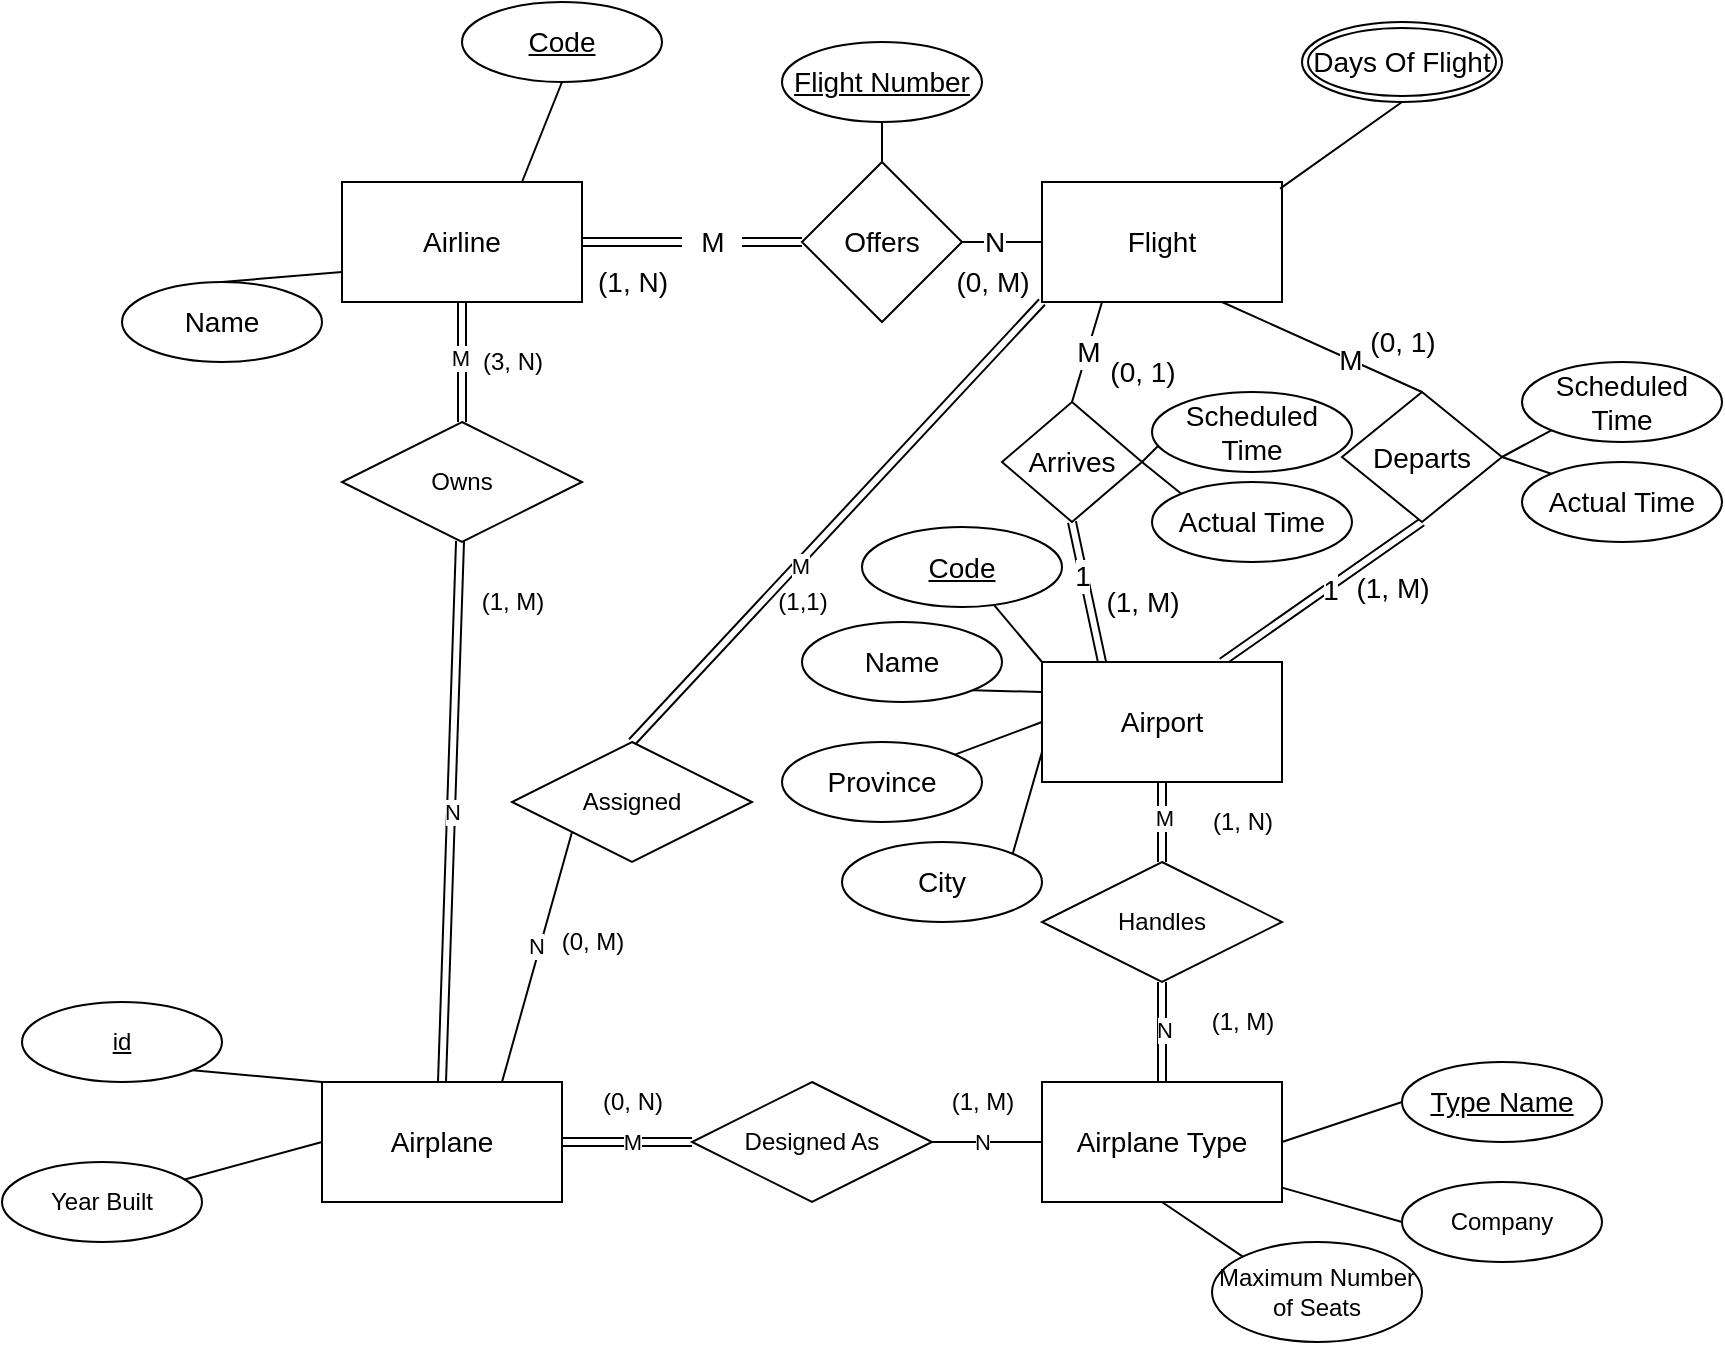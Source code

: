 <mxfile version="14.2.6" type="github">
  <diagram id="R2lEEEUBdFMjLlhIrx00" name="Page-1">
    <mxGraphModel dx="678" dy="341" grid="1" gridSize="10" guides="1" tooltips="1" connect="1" arrows="1" fold="1" page="1" pageScale="1" pageWidth="850" pageHeight="1100" math="0" shadow="0" extFonts="Permanent Marker^https://fonts.googleapis.com/css?family=Permanent+Marker">
      <root>
        <mxCell id="0" />
        <mxCell id="1" parent="0" />
        <mxCell id="gpKXnY4kMoM4G_EcG0RX-16" value="" style="edgeStyle=none;shape=link;rounded=0;orthogonalLoop=1;jettySize=auto;html=1;" edge="1" parent="1" source="889HRzhokT1V8vw9vYlZ-7" target="gpKXnY4kMoM4G_EcG0RX-14">
          <mxGeometry relative="1" as="geometry" />
        </mxCell>
        <mxCell id="gpKXnY4kMoM4G_EcG0RX-17" value="M" style="edgeLabel;html=1;align=center;verticalAlign=middle;resizable=0;points=[];" vertex="1" connectable="0" parent="gpKXnY4kMoM4G_EcG0RX-16">
          <mxGeometry x="-0.087" y="-1" relative="1" as="geometry">
            <mxPoint as="offset" />
          </mxGeometry>
        </mxCell>
        <mxCell id="889HRzhokT1V8vw9vYlZ-7" value="Airline" style="whiteSpace=wrap;html=1;align=center;fontSize=14;" parent="1" vertex="1">
          <mxGeometry x="190" y="360" width="120" height="60" as="geometry" />
        </mxCell>
        <mxCell id="889HRzhokT1V8vw9vYlZ-8" value="&lt;div&gt;Name&lt;/div&gt;" style="ellipse;whiteSpace=wrap;html=1;align=center;fontSize=14;" parent="1" vertex="1">
          <mxGeometry x="80" y="410" width="100" height="40" as="geometry" />
        </mxCell>
        <mxCell id="889HRzhokT1V8vw9vYlZ-9" value="Code " style="ellipse;whiteSpace=wrap;html=1;align=center;fontStyle=4;fontSize=14;" parent="1" vertex="1">
          <mxGeometry x="250" y="270" width="100" height="40" as="geometry" />
        </mxCell>
        <mxCell id="889HRzhokT1V8vw9vYlZ-11" value="" style="endArrow=none;html=1;rounded=0;fontSize=14;entryX=0.5;entryY=1;entryDx=0;entryDy=0;exitX=0.75;exitY=0;exitDx=0;exitDy=0;" parent="1" target="889HRzhokT1V8vw9vYlZ-9" edge="1" source="889HRzhokT1V8vw9vYlZ-7">
          <mxGeometry relative="1" as="geometry">
            <mxPoint x="300" y="420" as="sourcePoint" />
            <mxPoint x="460" y="420" as="targetPoint" />
          </mxGeometry>
        </mxCell>
        <mxCell id="889HRzhokT1V8vw9vYlZ-12" value="" style="endArrow=none;html=1;rounded=0;fontSize=14;exitX=0;exitY=0.75;exitDx=0;exitDy=0;entryX=0.5;entryY=0;entryDx=0;entryDy=0;" parent="1" source="889HRzhokT1V8vw9vYlZ-7" target="889HRzhokT1V8vw9vYlZ-8" edge="1">
          <mxGeometry relative="1" as="geometry">
            <mxPoint x="-10" y="490" as="sourcePoint" />
            <mxPoint x="150" y="490" as="targetPoint" />
          </mxGeometry>
        </mxCell>
        <mxCell id="889HRzhokT1V8vw9vYlZ-13" value="" style="endArrow=none;html=1;rounded=0;fontSize=14;exitX=1;exitY=0.5;exitDx=0;exitDy=0;" parent="1" source="889HRzhokT1V8vw9vYlZ-14" edge="1">
          <mxGeometry relative="1" as="geometry">
            <mxPoint x="380" y="380" as="sourcePoint" />
            <mxPoint x="540" y="390" as="targetPoint" />
          </mxGeometry>
        </mxCell>
        <mxCell id="889HRzhokT1V8vw9vYlZ-48" value="N" style="edgeLabel;html=1;align=center;verticalAlign=middle;resizable=0;points=[];fontSize=14;" parent="889HRzhokT1V8vw9vYlZ-13" vertex="1" connectable="0">
          <mxGeometry x="-0.236" relative="1" as="geometry">
            <mxPoint as="offset" />
          </mxGeometry>
        </mxCell>
        <mxCell id="889HRzhokT1V8vw9vYlZ-14" value="&lt;div&gt;Offers&lt;/div&gt;" style="rhombus;whiteSpace=wrap;html=1;fontSize=14;" parent="1" vertex="1">
          <mxGeometry x="420" y="350" width="80" height="80" as="geometry" />
        </mxCell>
        <mxCell id="889HRzhokT1V8vw9vYlZ-15" value="" style="endArrow=none;html=1;rounded=0;fontSize=14;exitX=1;exitY=0.5;exitDx=0;exitDy=0;shape=link;" parent="1" source="889HRzhokT1V8vw9vYlZ-42" target="889HRzhokT1V8vw9vYlZ-14" edge="1">
          <mxGeometry relative="1" as="geometry">
            <mxPoint x="350" y="390" as="sourcePoint" />
            <mxPoint x="540" y="390" as="targetPoint" />
          </mxGeometry>
        </mxCell>
        <mxCell id="gpKXnY4kMoM4G_EcG0RX-35" style="edgeStyle=none;shape=link;rounded=0;orthogonalLoop=1;jettySize=auto;html=1;exitX=0;exitY=1;exitDx=0;exitDy=0;endArrow=none;endFill=0;entryX=0.5;entryY=0;entryDx=0;entryDy=0;" edge="1" parent="1" source="889HRzhokT1V8vw9vYlZ-21" target="gpKXnY4kMoM4G_EcG0RX-37">
          <mxGeometry relative="1" as="geometry">
            <mxPoint x="380" y="610" as="targetPoint" />
          </mxGeometry>
        </mxCell>
        <mxCell id="gpKXnY4kMoM4G_EcG0RX-38" value="M" style="edgeLabel;html=1;align=center;verticalAlign=middle;resizable=0;points=[];" vertex="1" connectable="0" parent="gpKXnY4kMoM4G_EcG0RX-35">
          <mxGeometry x="0.188" y="1" relative="1" as="geometry">
            <mxPoint as="offset" />
          </mxGeometry>
        </mxCell>
        <mxCell id="889HRzhokT1V8vw9vYlZ-21" value="Flight" style="whiteSpace=wrap;html=1;align=center;fontSize=14;" parent="1" vertex="1">
          <mxGeometry x="540" y="360" width="120" height="60" as="geometry" />
        </mxCell>
        <mxCell id="889HRzhokT1V8vw9vYlZ-28" value="Days Of Flight" style="ellipse;shape=doubleEllipse;margin=3;whiteSpace=wrap;html=1;align=center;fontSize=14;" parent="1" vertex="1">
          <mxGeometry x="670" y="280" width="100" height="40" as="geometry" />
        </mxCell>
        <mxCell id="889HRzhokT1V8vw9vYlZ-29" value="" style="endArrow=none;html=1;rounded=0;fontSize=14;entryX=0.5;entryY=1;entryDx=0;entryDy=0;exitX=0.992;exitY=0.055;exitDx=0;exitDy=0;exitPerimeter=0;" parent="1" source="889HRzhokT1V8vw9vYlZ-21" target="889HRzhokT1V8vw9vYlZ-28" edge="1">
          <mxGeometry relative="1" as="geometry">
            <mxPoint x="610" y="470" as="sourcePoint" />
            <mxPoint x="820" y="420" as="targetPoint" />
          </mxGeometry>
        </mxCell>
        <mxCell id="889HRzhokT1V8vw9vYlZ-76" style="edgeStyle=none;rounded=0;orthogonalLoop=1;jettySize=auto;html=1;exitX=1;exitY=0.5;exitDx=0;exitDy=0;endArrow=none;endFill=0;fontSize=14;" parent="1" source="889HRzhokT1V8vw9vYlZ-34" edge="1">
          <mxGeometry relative="1" as="geometry">
            <mxPoint x="600" y="490" as="targetPoint" />
          </mxGeometry>
        </mxCell>
        <mxCell id="889HRzhokT1V8vw9vYlZ-78" style="edgeStyle=none;rounded=0;orthogonalLoop=1;jettySize=auto;html=1;exitX=1;exitY=0.5;exitDx=0;exitDy=0;endArrow=none;endFill=0;fontSize=14;entryX=0;entryY=0;entryDx=0;entryDy=0;" parent="1" source="889HRzhokT1V8vw9vYlZ-34" target="889HRzhokT1V8vw9vYlZ-79" edge="1">
          <mxGeometry relative="1" as="geometry">
            <mxPoint x="600" y="510" as="targetPoint" />
          </mxGeometry>
        </mxCell>
        <mxCell id="889HRzhokT1V8vw9vYlZ-34" value="Arrives" style="shape=rhombus;perimeter=rhombusPerimeter;whiteSpace=wrap;html=1;align=center;fontSize=14;" parent="1" vertex="1">
          <mxGeometry x="520" y="470" width="70" height="60" as="geometry" />
        </mxCell>
        <mxCell id="889HRzhokT1V8vw9vYlZ-38" value="" style="endArrow=none;html=1;rounded=0;fontSize=14;exitX=0.25;exitY=1;exitDx=0;exitDy=0;entryX=0.5;entryY=0;entryDx=0;entryDy=0;" parent="1" source="889HRzhokT1V8vw9vYlZ-21" target="889HRzhokT1V8vw9vYlZ-34" edge="1">
          <mxGeometry relative="1" as="geometry">
            <mxPoint x="440" y="240" as="sourcePoint" />
            <mxPoint x="600" y="240" as="targetPoint" />
          </mxGeometry>
        </mxCell>
        <mxCell id="889HRzhokT1V8vw9vYlZ-62" value="M" style="edgeLabel;html=1;align=center;verticalAlign=middle;resizable=0;points=[];fontSize=14;" parent="889HRzhokT1V8vw9vYlZ-38" vertex="1" connectable="0">
          <mxGeometry x="-0.01" relative="1" as="geometry">
            <mxPoint as="offset" />
          </mxGeometry>
        </mxCell>
        <mxCell id="889HRzhokT1V8vw9vYlZ-67" style="edgeStyle=none;rounded=0;orthogonalLoop=1;jettySize=auto;html=1;entryX=0;entryY=0;entryDx=0;entryDy=0;endArrow=none;endFill=0;fontSize=14;" parent="1" source="889HRzhokT1V8vw9vYlZ-39" target="889HRzhokT1V8vw9vYlZ-57" edge="1">
          <mxGeometry relative="1" as="geometry" />
        </mxCell>
        <mxCell id="889HRzhokT1V8vw9vYlZ-39" value="Code" style="ellipse;whiteSpace=wrap;html=1;align=center;fontStyle=4;fontSize=14;" parent="1" vertex="1">
          <mxGeometry x="450" y="532.5" width="100" height="40" as="geometry" />
        </mxCell>
        <mxCell id="889HRzhokT1V8vw9vYlZ-41" value="Province" style="ellipse;whiteSpace=wrap;html=1;align=center;fontSize=14;" parent="1" vertex="1">
          <mxGeometry x="410" y="640" width="100" height="40" as="geometry" />
        </mxCell>
        <mxCell id="889HRzhokT1V8vw9vYlZ-44" value="" style="edgeStyle=orthogonalEdgeStyle;shape=link;rounded=0;orthogonalLoop=1;jettySize=auto;html=1;fontSize=14;" parent="1" source="889HRzhokT1V8vw9vYlZ-42" target="889HRzhokT1V8vw9vYlZ-7" edge="1">
          <mxGeometry relative="1" as="geometry" />
        </mxCell>
        <mxCell id="889HRzhokT1V8vw9vYlZ-45" value="" style="edgeStyle=orthogonalEdgeStyle;shape=link;rounded=0;orthogonalLoop=1;jettySize=auto;html=1;fontSize=14;" parent="1" source="889HRzhokT1V8vw9vYlZ-42" target="889HRzhokT1V8vw9vYlZ-14" edge="1">
          <mxGeometry relative="1" as="geometry" />
        </mxCell>
        <mxCell id="889HRzhokT1V8vw9vYlZ-42" value="M" style="text;html=1;align=center;verticalAlign=middle;resizable=0;points=[];autosize=1;fontSize=14;" parent="1" vertex="1">
          <mxGeometry x="360" y="380" width="30" height="20" as="geometry" />
        </mxCell>
        <mxCell id="889HRzhokT1V8vw9vYlZ-43" value="" style="endArrow=none;html=1;rounded=0;fontSize=14;exitX=1;exitY=0.5;exitDx=0;exitDy=0;shape=link;" parent="1" source="889HRzhokT1V8vw9vYlZ-7" target="889HRzhokT1V8vw9vYlZ-42" edge="1">
          <mxGeometry relative="1" as="geometry">
            <mxPoint x="350" y="390" as="sourcePoint" />
            <mxPoint x="400" y="390" as="targetPoint" />
          </mxGeometry>
        </mxCell>
        <mxCell id="889HRzhokT1V8vw9vYlZ-46" value="(1, N)" style="text;html=1;align=center;verticalAlign=middle;resizable=0;points=[];autosize=1;fontSize=14;" parent="1" vertex="1">
          <mxGeometry x="310" y="400" width="50" height="20" as="geometry" />
        </mxCell>
        <mxCell id="889HRzhokT1V8vw9vYlZ-47" value="(0, M)" style="text;html=1;align=center;verticalAlign=middle;resizable=0;points=[];autosize=1;fontSize=14;" parent="1" vertex="1">
          <mxGeometry x="490" y="400" width="50" height="20" as="geometry" />
        </mxCell>
        <mxCell id="gpKXnY4kMoM4G_EcG0RX-36" value="" style="edgeStyle=none;rounded=0;orthogonalLoop=1;jettySize=auto;html=1;endArrow=none;endFill=0;" edge="1" parent="1" source="889HRzhokT1V8vw9vYlZ-50" target="889HRzhokT1V8vw9vYlZ-14">
          <mxGeometry relative="1" as="geometry" />
        </mxCell>
        <mxCell id="889HRzhokT1V8vw9vYlZ-50" value="&lt;u&gt;Flight Number&lt;/u&gt;" style="ellipse;whiteSpace=wrap;html=1;align=center;fontSize=14;" parent="1" vertex="1">
          <mxGeometry x="410" y="290" width="100" height="40" as="geometry" />
        </mxCell>
        <mxCell id="889HRzhokT1V8vw9vYlZ-53" style="orthogonalLoop=1;jettySize=auto;html=1;exitX=0.5;exitY=1;exitDx=0;exitDy=0;fontSize=14;rounded=0;endArrow=none;endFill=0;entryX=0.75;entryY=0;entryDx=0;entryDy=0;shape=link;" parent="1" source="889HRzhokT1V8vw9vYlZ-51" target="889HRzhokT1V8vw9vYlZ-57" edge="1">
          <mxGeometry relative="1" as="geometry">
            <mxPoint x="620" y="570" as="targetPoint" />
          </mxGeometry>
        </mxCell>
        <mxCell id="889HRzhokT1V8vw9vYlZ-65" value="1" style="edgeLabel;html=1;align=center;verticalAlign=middle;resizable=0;points=[];fontSize=14;" parent="889HRzhokT1V8vw9vYlZ-53" vertex="1" connectable="0">
          <mxGeometry x="-0.055" y="1" relative="1" as="geometry">
            <mxPoint as="offset" />
          </mxGeometry>
        </mxCell>
        <mxCell id="889HRzhokT1V8vw9vYlZ-82" style="edgeStyle=none;rounded=0;orthogonalLoop=1;jettySize=auto;html=1;exitX=1;exitY=0.5;exitDx=0;exitDy=0;entryX=0;entryY=1;entryDx=0;entryDy=0;endArrow=none;endFill=0;fontSize=14;" parent="1" source="889HRzhokT1V8vw9vYlZ-51" target="889HRzhokT1V8vw9vYlZ-80" edge="1">
          <mxGeometry relative="1" as="geometry" />
        </mxCell>
        <mxCell id="889HRzhokT1V8vw9vYlZ-51" value="Departs" style="shape=rhombus;perimeter=rhombusPerimeter;whiteSpace=wrap;html=1;align=center;fontSize=14;" parent="1" vertex="1">
          <mxGeometry x="690" y="465" width="80" height="65" as="geometry" />
        </mxCell>
        <mxCell id="889HRzhokT1V8vw9vYlZ-52" value="" style="endArrow=none;html=1;rounded=0;fontSize=14;entryX=0.5;entryY=0;entryDx=0;entryDy=0;exitX=0.75;exitY=1;exitDx=0;exitDy=0;" parent="1" source="889HRzhokT1V8vw9vYlZ-21" target="889HRzhokT1V8vw9vYlZ-51" edge="1">
          <mxGeometry relative="1" as="geometry">
            <mxPoint x="600" y="320" as="sourcePoint" />
            <mxPoint x="760" y="170" as="targetPoint" />
          </mxGeometry>
        </mxCell>
        <mxCell id="889HRzhokT1V8vw9vYlZ-64" value="M" style="edgeLabel;html=1;align=center;verticalAlign=middle;resizable=0;points=[];fontSize=14;" parent="889HRzhokT1V8vw9vYlZ-52" vertex="1" connectable="0">
          <mxGeometry x="0.268" relative="1" as="geometry">
            <mxPoint as="offset" />
          </mxGeometry>
        </mxCell>
        <mxCell id="889HRzhokT1V8vw9vYlZ-57" value="Airport" style="whiteSpace=wrap;html=1;align=center;fontSize=14;" parent="1" vertex="1">
          <mxGeometry x="540" y="600" width="120" height="60" as="geometry" />
        </mxCell>
        <mxCell id="889HRzhokT1V8vw9vYlZ-60" value="" style="endArrow=none;html=1;rounded=0;fontSize=14;entryX=0.25;entryY=0;entryDx=0;entryDy=0;exitX=0.5;exitY=1;exitDx=0;exitDy=0;shape=link;" parent="1" source="889HRzhokT1V8vw9vYlZ-34" target="889HRzhokT1V8vw9vYlZ-57" edge="1">
          <mxGeometry relative="1" as="geometry">
            <mxPoint x="550" y="529.31" as="sourcePoint" />
            <mxPoint x="710" y="529.31" as="targetPoint" />
          </mxGeometry>
        </mxCell>
        <mxCell id="889HRzhokT1V8vw9vYlZ-63" value="1" style="edgeLabel;html=1;align=center;verticalAlign=middle;resizable=0;points=[];fontSize=14;" parent="889HRzhokT1V8vw9vYlZ-60" vertex="1" connectable="0">
          <mxGeometry x="-0.352" relative="1" as="geometry">
            <mxPoint y="3.91" as="offset" />
          </mxGeometry>
        </mxCell>
        <mxCell id="889HRzhokT1V8vw9vYlZ-66" value="" style="endArrow=none;html=1;rounded=0;fontSize=14;exitX=1;exitY=1;exitDx=0;exitDy=0;entryX=0;entryY=0.25;entryDx=0;entryDy=0;" parent="1" source="gpKXnY4kMoM4G_EcG0RX-44" target="889HRzhokT1V8vw9vYlZ-57" edge="1">
          <mxGeometry relative="1" as="geometry">
            <mxPoint x="510.0" y="610" as="sourcePoint" />
            <mxPoint x="540" y="600" as="targetPoint" />
          </mxGeometry>
        </mxCell>
        <mxCell id="889HRzhokT1V8vw9vYlZ-68" value="" style="endArrow=none;html=1;rounded=0;fontSize=14;entryX=0;entryY=0.5;entryDx=0;entryDy=0;" parent="1" source="889HRzhokT1V8vw9vYlZ-41" target="889HRzhokT1V8vw9vYlZ-57" edge="1">
          <mxGeometry relative="1" as="geometry">
            <mxPoint x="380" y="639.6" as="sourcePoint" />
            <mxPoint x="540" y="639.6" as="targetPoint" />
          </mxGeometry>
        </mxCell>
        <mxCell id="889HRzhokT1V8vw9vYlZ-69" value="(0, 1)" style="text;html=1;align=center;verticalAlign=middle;resizable=0;points=[];autosize=1;fontSize=14;" parent="1" vertex="1">
          <mxGeometry x="565" y="445" width="50" height="20" as="geometry" />
        </mxCell>
        <mxCell id="889HRzhokT1V8vw9vYlZ-70" value="(0, 1)" style="text;html=1;align=center;verticalAlign=middle;resizable=0;points=[];autosize=1;fontSize=14;" parent="1" vertex="1">
          <mxGeometry x="695" y="430" width="50" height="20" as="geometry" />
        </mxCell>
        <mxCell id="889HRzhokT1V8vw9vYlZ-71" value="(1, M)" style="text;html=1;align=center;verticalAlign=middle;resizable=0;points=[];autosize=1;fontSize=14;" parent="1" vertex="1">
          <mxGeometry x="690" y="552.5" width="50" height="20" as="geometry" />
        </mxCell>
        <mxCell id="889HRzhokT1V8vw9vYlZ-72" value="(1, M)" style="text;html=1;align=center;verticalAlign=middle;resizable=0;points=[];autosize=1;fontSize=14;rotation=0;" parent="1" vertex="1">
          <mxGeometry x="565" y="560" width="50" height="20" as="geometry" />
        </mxCell>
        <mxCell id="889HRzhokT1V8vw9vYlZ-74" value="&lt;div&gt;City&lt;/div&gt;" style="ellipse;whiteSpace=wrap;html=1;align=center;fontSize=14;" parent="1" vertex="1">
          <mxGeometry x="440" y="690" width="100" height="40" as="geometry" />
        </mxCell>
        <mxCell id="889HRzhokT1V8vw9vYlZ-75" value="" style="endArrow=none;html=1;rounded=0;fontSize=14;entryX=0;entryY=0.75;entryDx=0;entryDy=0;exitX=1;exitY=0;exitDx=0;exitDy=0;" parent="1" source="889HRzhokT1V8vw9vYlZ-74" target="889HRzhokT1V8vw9vYlZ-57" edge="1">
          <mxGeometry relative="1" as="geometry">
            <mxPoint x="480" y="689.86" as="sourcePoint" />
            <mxPoint x="640" y="689.86" as="targetPoint" />
          </mxGeometry>
        </mxCell>
        <mxCell id="889HRzhokT1V8vw9vYlZ-77" value="Scheduled Time" style="ellipse;whiteSpace=wrap;html=1;align=center;fontSize=14;" parent="1" vertex="1">
          <mxGeometry x="595" y="465" width="100" height="40" as="geometry" />
        </mxCell>
        <mxCell id="889HRzhokT1V8vw9vYlZ-79" value="Actual Time" style="ellipse;whiteSpace=wrap;html=1;align=center;fontSize=14;" parent="1" vertex="1">
          <mxGeometry x="595" y="510" width="100" height="40" as="geometry" />
        </mxCell>
        <mxCell id="889HRzhokT1V8vw9vYlZ-80" value="Scheduled Time" style="ellipse;whiteSpace=wrap;html=1;align=center;fontSize=14;" parent="1" vertex="1">
          <mxGeometry x="780" y="450" width="100" height="40" as="geometry" />
        </mxCell>
        <mxCell id="889HRzhokT1V8vw9vYlZ-83" style="edgeStyle=none;rounded=0;orthogonalLoop=1;jettySize=auto;html=1;exitX=0;exitY=0;exitDx=0;exitDy=0;entryX=1;entryY=0.5;entryDx=0;entryDy=0;endArrow=none;endFill=0;fontSize=14;" parent="1" source="889HRzhokT1V8vw9vYlZ-81" target="889HRzhokT1V8vw9vYlZ-51" edge="1">
          <mxGeometry relative="1" as="geometry" />
        </mxCell>
        <mxCell id="889HRzhokT1V8vw9vYlZ-81" value="Actual Time" style="ellipse;whiteSpace=wrap;html=1;align=center;fontSize=14;" parent="1" vertex="1">
          <mxGeometry x="780" y="500" width="100" height="40" as="geometry" />
        </mxCell>
        <mxCell id="889HRzhokT1V8vw9vYlZ-89" value="Airplane Type" style="whiteSpace=wrap;html=1;align=center;fontSize=14;" parent="1" vertex="1">
          <mxGeometry x="540" y="810" width="120" height="60" as="geometry" />
        </mxCell>
        <mxCell id="889HRzhokT1V8vw9vYlZ-93" value="Type Name" style="ellipse;whiteSpace=wrap;html=1;align=center;fontStyle=4;fontSize=14;" parent="1" vertex="1">
          <mxGeometry x="720" y="800" width="100" height="40" as="geometry" />
        </mxCell>
        <mxCell id="889HRzhokT1V8vw9vYlZ-94" value="" style="endArrow=none;html=1;rounded=0;fontSize=14;exitX=0;exitY=0.5;exitDx=0;exitDy=0;entryX=1;entryY=0.5;entryDx=0;entryDy=0;" parent="1" source="889HRzhokT1V8vw9vYlZ-93" target="889HRzhokT1V8vw9vYlZ-89" edge="1">
          <mxGeometry relative="1" as="geometry">
            <mxPoint x="510" y="800" as="sourcePoint" />
            <mxPoint x="660" y="827" as="targetPoint" />
          </mxGeometry>
        </mxCell>
        <mxCell id="gpKXnY4kMoM4G_EcG0RX-1" value="Maximum Number of Seats" style="ellipse;whiteSpace=wrap;html=1;align=center;" vertex="1" parent="1">
          <mxGeometry x="625" y="890" width="105" height="50" as="geometry" />
        </mxCell>
        <mxCell id="gpKXnY4kMoM4G_EcG0RX-2" value="Company" style="ellipse;whiteSpace=wrap;html=1;align=center;" vertex="1" parent="1">
          <mxGeometry x="720" y="860" width="100" height="40" as="geometry" />
        </mxCell>
        <mxCell id="gpKXnY4kMoM4G_EcG0RX-4" value="" style="endArrow=none;html=1;rounded=0;exitX=0;exitY=0.5;exitDx=0;exitDy=0;entryX=1.004;entryY=0.882;entryDx=0;entryDy=0;entryPerimeter=0;" edge="1" parent="1" source="gpKXnY4kMoM4G_EcG0RX-2" target="889HRzhokT1V8vw9vYlZ-89">
          <mxGeometry relative="1" as="geometry">
            <mxPoint x="490" y="890" as="sourcePoint" />
            <mxPoint x="650" y="890" as="targetPoint" />
          </mxGeometry>
        </mxCell>
        <mxCell id="gpKXnY4kMoM4G_EcG0RX-5" value="" style="endArrow=none;html=1;rounded=0;exitX=0;exitY=0;exitDx=0;exitDy=0;entryX=0.5;entryY=1;entryDx=0;entryDy=0;" edge="1" parent="1" source="gpKXnY4kMoM4G_EcG0RX-1" target="889HRzhokT1V8vw9vYlZ-89">
          <mxGeometry relative="1" as="geometry">
            <mxPoint x="490" y="850" as="sourcePoint" />
            <mxPoint x="600" y="860" as="targetPoint" />
          </mxGeometry>
        </mxCell>
        <mxCell id="gpKXnY4kMoM4G_EcG0RX-6" value="Handles" style="shape=rhombus;perimeter=rhombusPerimeter;whiteSpace=wrap;html=1;align=center;" vertex="1" parent="1">
          <mxGeometry x="540" y="700" width="120" height="60" as="geometry" />
        </mxCell>
        <mxCell id="gpKXnY4kMoM4G_EcG0RX-7" value="" style="endArrow=none;html=1;rounded=0;exitX=0.5;exitY=0;exitDx=0;exitDy=0;entryX=0.5;entryY=1;entryDx=0;entryDy=0;shape=link;" edge="1" parent="1" source="889HRzhokT1V8vw9vYlZ-89" target="gpKXnY4kMoM4G_EcG0RX-6">
          <mxGeometry relative="1" as="geometry">
            <mxPoint x="600" y="730" as="sourcePoint" />
            <mxPoint x="760" y="730" as="targetPoint" />
          </mxGeometry>
        </mxCell>
        <mxCell id="gpKXnY4kMoM4G_EcG0RX-9" value="N" style="edgeLabel;html=1;align=center;verticalAlign=middle;resizable=0;points=[];" vertex="1" connectable="0" parent="gpKXnY4kMoM4G_EcG0RX-7">
          <mxGeometry x="0.048" y="-1" relative="1" as="geometry">
            <mxPoint as="offset" />
          </mxGeometry>
        </mxCell>
        <mxCell id="gpKXnY4kMoM4G_EcG0RX-8" value="" style="endArrow=none;html=1;rounded=0;exitX=0.5;exitY=1;exitDx=0;exitDy=0;entryX=0.5;entryY=0;entryDx=0;entryDy=0;shape=link;" edge="1" parent="1" source="889HRzhokT1V8vw9vYlZ-57" target="gpKXnY4kMoM4G_EcG0RX-6">
          <mxGeometry relative="1" as="geometry">
            <mxPoint x="600" y="730" as="sourcePoint" />
            <mxPoint x="760" y="730" as="targetPoint" />
          </mxGeometry>
        </mxCell>
        <mxCell id="gpKXnY4kMoM4G_EcG0RX-10" value="M" style="edgeLabel;html=1;align=center;verticalAlign=middle;resizable=0;points=[];" vertex="1" connectable="0" parent="gpKXnY4kMoM4G_EcG0RX-8">
          <mxGeometry x="-0.117" y="1" relative="1" as="geometry">
            <mxPoint as="offset" />
          </mxGeometry>
        </mxCell>
        <mxCell id="gpKXnY4kMoM4G_EcG0RX-11" value="(1, N)" style="text;html=1;align=center;verticalAlign=middle;resizable=0;points=[];autosize=1;" vertex="1" parent="1">
          <mxGeometry x="615" y="670" width="50" height="20" as="geometry" />
        </mxCell>
        <mxCell id="gpKXnY4kMoM4G_EcG0RX-12" value="(1, M)" style="text;html=1;align=center;verticalAlign=middle;resizable=0;points=[];autosize=1;" vertex="1" parent="1">
          <mxGeometry x="615" y="770" width="50" height="20" as="geometry" />
        </mxCell>
        <mxCell id="gpKXnY4kMoM4G_EcG0RX-20" value="N" style="edgeStyle=none;shape=link;rounded=0;orthogonalLoop=1;jettySize=auto;html=1;entryX=0.5;entryY=0;entryDx=0;entryDy=0;" edge="1" parent="1" source="gpKXnY4kMoM4G_EcG0RX-14" target="gpKXnY4kMoM4G_EcG0RX-27">
          <mxGeometry relative="1" as="geometry">
            <mxPoint x="212.424" y="820" as="targetPoint" />
          </mxGeometry>
        </mxCell>
        <mxCell id="gpKXnY4kMoM4G_EcG0RX-14" value="&lt;div&gt;Owns&lt;/div&gt;" style="shape=rhombus;perimeter=rhombusPerimeter;whiteSpace=wrap;html=1;align=center;strokeColor=#000000;" vertex="1" parent="1">
          <mxGeometry x="190" y="480" width="120" height="60" as="geometry" />
        </mxCell>
        <mxCell id="gpKXnY4kMoM4G_EcG0RX-18" value="(3, N)" style="text;html=1;align=center;verticalAlign=middle;resizable=0;points=[];autosize=1;" vertex="1" parent="1">
          <mxGeometry x="250" y="440" width="50" height="20" as="geometry" />
        </mxCell>
        <mxCell id="gpKXnY4kMoM4G_EcG0RX-21" value="(1, M)" style="text;html=1;align=center;verticalAlign=middle;resizable=0;points=[];autosize=1;" vertex="1" parent="1">
          <mxGeometry x="250" y="560" width="50" height="20" as="geometry" />
        </mxCell>
        <mxCell id="gpKXnY4kMoM4G_EcG0RX-25" style="edgeStyle=none;rounded=0;orthogonalLoop=1;jettySize=auto;html=1;exitX=1;exitY=1;exitDx=0;exitDy=0;entryX=0;entryY=0;entryDx=0;entryDy=0;endArrow=none;endFill=0;" edge="1" parent="1" source="gpKXnY4kMoM4G_EcG0RX-23" target="gpKXnY4kMoM4G_EcG0RX-27">
          <mxGeometry relative="1" as="geometry">
            <mxPoint x="160" y="820" as="targetPoint" />
          </mxGeometry>
        </mxCell>
        <mxCell id="gpKXnY4kMoM4G_EcG0RX-23" value="id" style="ellipse;whiteSpace=wrap;html=1;align=center;fontStyle=4;strokeColor=#000000;" vertex="1" parent="1">
          <mxGeometry x="30" y="770" width="100" height="40" as="geometry" />
        </mxCell>
        <mxCell id="gpKXnY4kMoM4G_EcG0RX-26" value="" style="edgeStyle=none;rounded=0;orthogonalLoop=1;jettySize=auto;html=1;endArrow=none;endFill=0;entryX=0;entryY=0.5;entryDx=0;entryDy=0;" edge="1" parent="1" source="gpKXnY4kMoM4G_EcG0RX-24" target="gpKXnY4kMoM4G_EcG0RX-27">
          <mxGeometry relative="1" as="geometry">
            <mxPoint x="160" y="850.714" as="targetPoint" />
          </mxGeometry>
        </mxCell>
        <mxCell id="gpKXnY4kMoM4G_EcG0RX-24" value="Year Built" style="ellipse;whiteSpace=wrap;html=1;align=center;strokeColor=#000000;" vertex="1" parent="1">
          <mxGeometry x="20" y="850" width="100" height="40" as="geometry" />
        </mxCell>
        <mxCell id="gpKXnY4kMoM4G_EcG0RX-29" value="" style="edgeStyle=none;rounded=0;orthogonalLoop=1;jettySize=auto;html=1;endArrow=none;endFill=0;shape=link;" edge="1" parent="1" source="gpKXnY4kMoM4G_EcG0RX-27" target="gpKXnY4kMoM4G_EcG0RX-28">
          <mxGeometry relative="1" as="geometry" />
        </mxCell>
        <mxCell id="gpKXnY4kMoM4G_EcG0RX-31" value="M" style="edgeLabel;html=1;align=center;verticalAlign=middle;resizable=0;points=[];" vertex="1" connectable="0" parent="gpKXnY4kMoM4G_EcG0RX-29">
          <mxGeometry x="0.075" y="-4" relative="1" as="geometry">
            <mxPoint x="-0.17" y="-4" as="offset" />
          </mxGeometry>
        </mxCell>
        <mxCell id="gpKXnY4kMoM4G_EcG0RX-27" value="Airplane" style="whiteSpace=wrap;html=1;align=center;fontSize=14;" vertex="1" parent="1">
          <mxGeometry x="180" y="810" width="120" height="60" as="geometry" />
        </mxCell>
        <mxCell id="gpKXnY4kMoM4G_EcG0RX-30" value="" style="edgeStyle=none;rounded=0;orthogonalLoop=1;jettySize=auto;html=1;endArrow=none;endFill=0;" edge="1" parent="1" source="gpKXnY4kMoM4G_EcG0RX-28" target="889HRzhokT1V8vw9vYlZ-89">
          <mxGeometry relative="1" as="geometry" />
        </mxCell>
        <mxCell id="gpKXnY4kMoM4G_EcG0RX-33" value="N" style="edgeLabel;html=1;align=center;verticalAlign=middle;resizable=0;points=[];" vertex="1" connectable="0" parent="gpKXnY4kMoM4G_EcG0RX-30">
          <mxGeometry x="-0.112" relative="1" as="geometry">
            <mxPoint as="offset" />
          </mxGeometry>
        </mxCell>
        <mxCell id="gpKXnY4kMoM4G_EcG0RX-28" value="Designed As" style="shape=rhombus;perimeter=rhombusPerimeter;whiteSpace=wrap;html=1;align=center;strokeColor=#000000;" vertex="1" parent="1">
          <mxGeometry x="365" y="810" width="120" height="60" as="geometry" />
        </mxCell>
        <mxCell id="gpKXnY4kMoM4G_EcG0RX-32" value="(0, N)" style="text;html=1;align=center;verticalAlign=middle;resizable=0;points=[];autosize=1;" vertex="1" parent="1">
          <mxGeometry x="310" y="810" width="50" height="20" as="geometry" />
        </mxCell>
        <mxCell id="gpKXnY4kMoM4G_EcG0RX-34" value="(1, M)" style="text;html=1;align=center;verticalAlign=middle;resizable=0;points=[];autosize=1;" vertex="1" parent="1">
          <mxGeometry x="485" y="810" width="50" height="20" as="geometry" />
        </mxCell>
        <mxCell id="gpKXnY4kMoM4G_EcG0RX-41" style="edgeStyle=none;rounded=0;orthogonalLoop=1;jettySize=auto;html=1;exitX=0;exitY=1;exitDx=0;exitDy=0;entryX=0.75;entryY=0;entryDx=0;entryDy=0;endArrow=none;endFill=0;" edge="1" parent="1" source="gpKXnY4kMoM4G_EcG0RX-37" target="gpKXnY4kMoM4G_EcG0RX-27">
          <mxGeometry relative="1" as="geometry" />
        </mxCell>
        <mxCell id="gpKXnY4kMoM4G_EcG0RX-43" value="N" style="edgeLabel;html=1;align=center;verticalAlign=middle;resizable=0;points=[];" vertex="1" connectable="0" parent="gpKXnY4kMoM4G_EcG0RX-41">
          <mxGeometry x="-0.083" y="-2" relative="1" as="geometry">
            <mxPoint as="offset" />
          </mxGeometry>
        </mxCell>
        <mxCell id="gpKXnY4kMoM4G_EcG0RX-37" value="Assigned" style="shape=rhombus;perimeter=rhombusPerimeter;whiteSpace=wrap;html=1;align=center;strokeColor=#000000;" vertex="1" parent="1">
          <mxGeometry x="275" y="640" width="120" height="60" as="geometry" />
        </mxCell>
        <mxCell id="gpKXnY4kMoM4G_EcG0RX-39" value="(1,1)" style="text;html=1;align=center;verticalAlign=middle;resizable=0;points=[];autosize=1;" vertex="1" parent="1">
          <mxGeometry x="400" y="560" width="40" height="20" as="geometry" />
        </mxCell>
        <mxCell id="gpKXnY4kMoM4G_EcG0RX-42" value="(0, M)" style="text;html=1;align=center;verticalAlign=middle;resizable=0;points=[];autosize=1;" vertex="1" parent="1">
          <mxGeometry x="290" y="730" width="50" height="20" as="geometry" />
        </mxCell>
        <mxCell id="gpKXnY4kMoM4G_EcG0RX-44" value="Name" style="ellipse;whiteSpace=wrap;html=1;align=center;fontSize=14;" vertex="1" parent="1">
          <mxGeometry x="420" y="580" width="100" height="40" as="geometry" />
        </mxCell>
      </root>
    </mxGraphModel>
  </diagram>
</mxfile>

